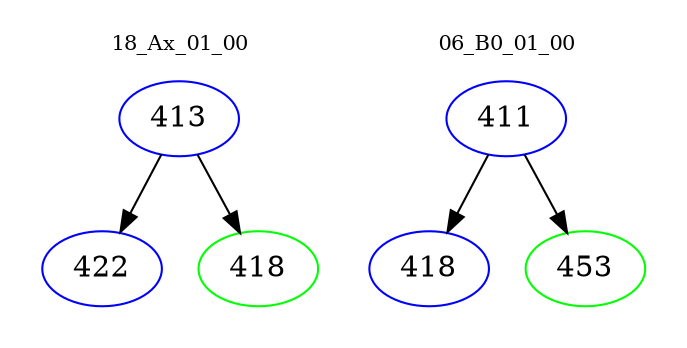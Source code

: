 digraph{
subgraph cluster_0 {
color = white
label = "18_Ax_01_00";
fontsize=10;
T0_413 [label="413", color="blue"]
T0_413 -> T0_422 [color="black"]
T0_422 [label="422", color="blue"]
T0_413 -> T0_418 [color="black"]
T0_418 [label="418", color="green"]
}
subgraph cluster_1 {
color = white
label = "06_B0_01_00";
fontsize=10;
T1_411 [label="411", color="blue"]
T1_411 -> T1_418 [color="black"]
T1_418 [label="418", color="blue"]
T1_411 -> T1_453 [color="black"]
T1_453 [label="453", color="green"]
}
}

